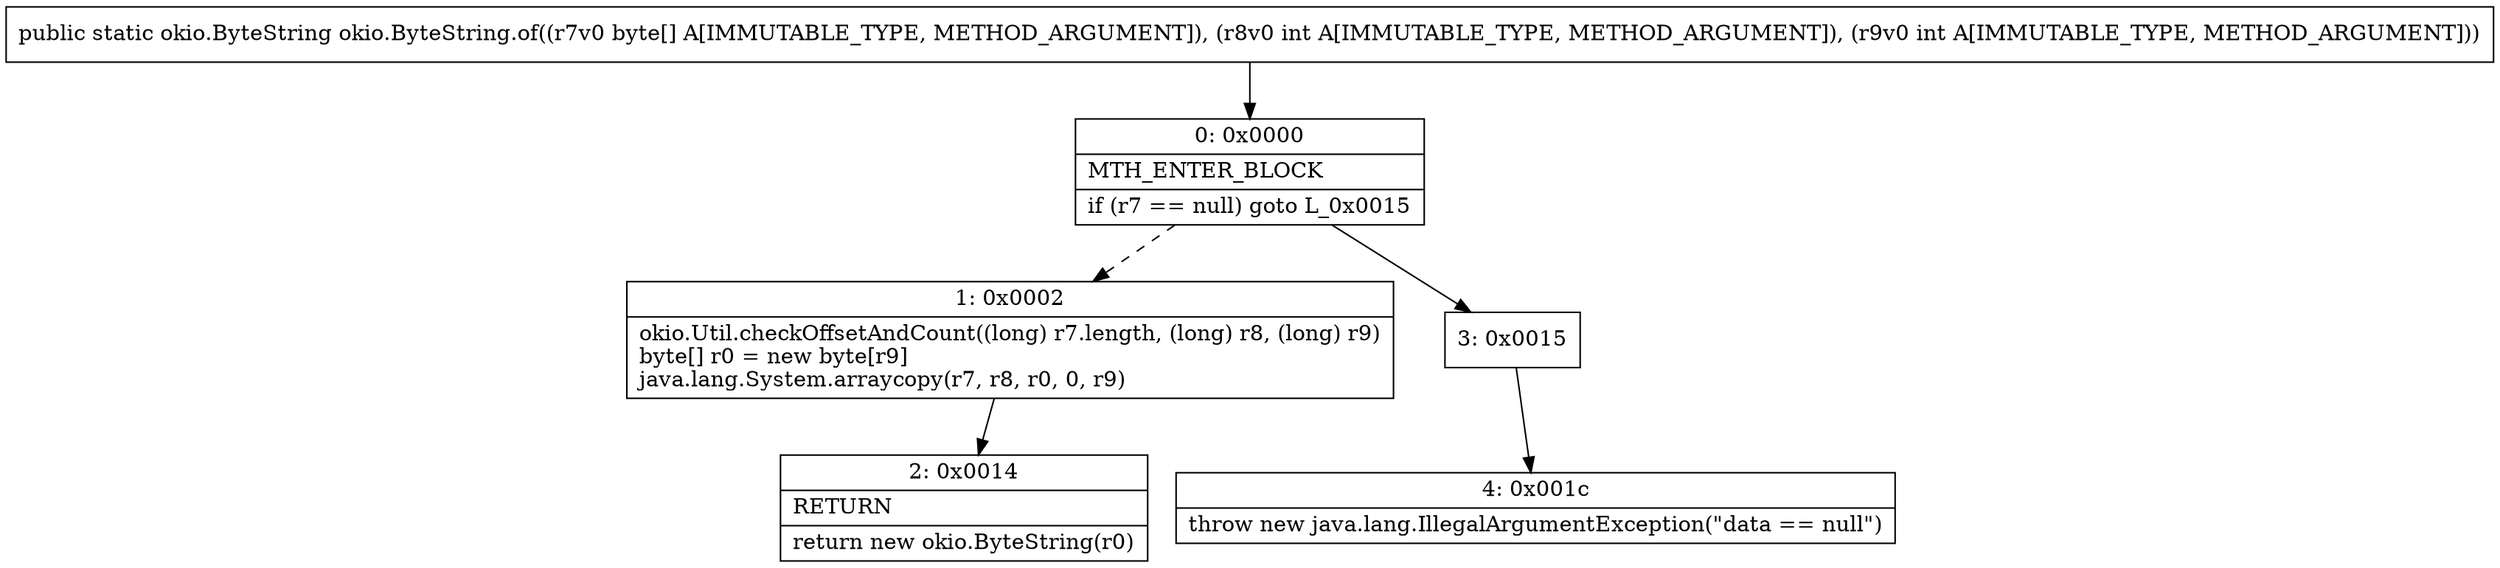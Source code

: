 digraph "CFG forokio.ByteString.of([BII)Lokio\/ByteString;" {
Node_0 [shape=record,label="{0\:\ 0x0000|MTH_ENTER_BLOCK\l|if (r7 == null) goto L_0x0015\l}"];
Node_1 [shape=record,label="{1\:\ 0x0002|okio.Util.checkOffsetAndCount((long) r7.length, (long) r8, (long) r9)\lbyte[] r0 = new byte[r9]\ljava.lang.System.arraycopy(r7, r8, r0, 0, r9)\l}"];
Node_2 [shape=record,label="{2\:\ 0x0014|RETURN\l|return new okio.ByteString(r0)\l}"];
Node_3 [shape=record,label="{3\:\ 0x0015}"];
Node_4 [shape=record,label="{4\:\ 0x001c|throw new java.lang.IllegalArgumentException(\"data == null\")\l}"];
MethodNode[shape=record,label="{public static okio.ByteString okio.ByteString.of((r7v0 byte[] A[IMMUTABLE_TYPE, METHOD_ARGUMENT]), (r8v0 int A[IMMUTABLE_TYPE, METHOD_ARGUMENT]), (r9v0 int A[IMMUTABLE_TYPE, METHOD_ARGUMENT])) }"];
MethodNode -> Node_0;
Node_0 -> Node_1[style=dashed];
Node_0 -> Node_3;
Node_1 -> Node_2;
Node_3 -> Node_4;
}

